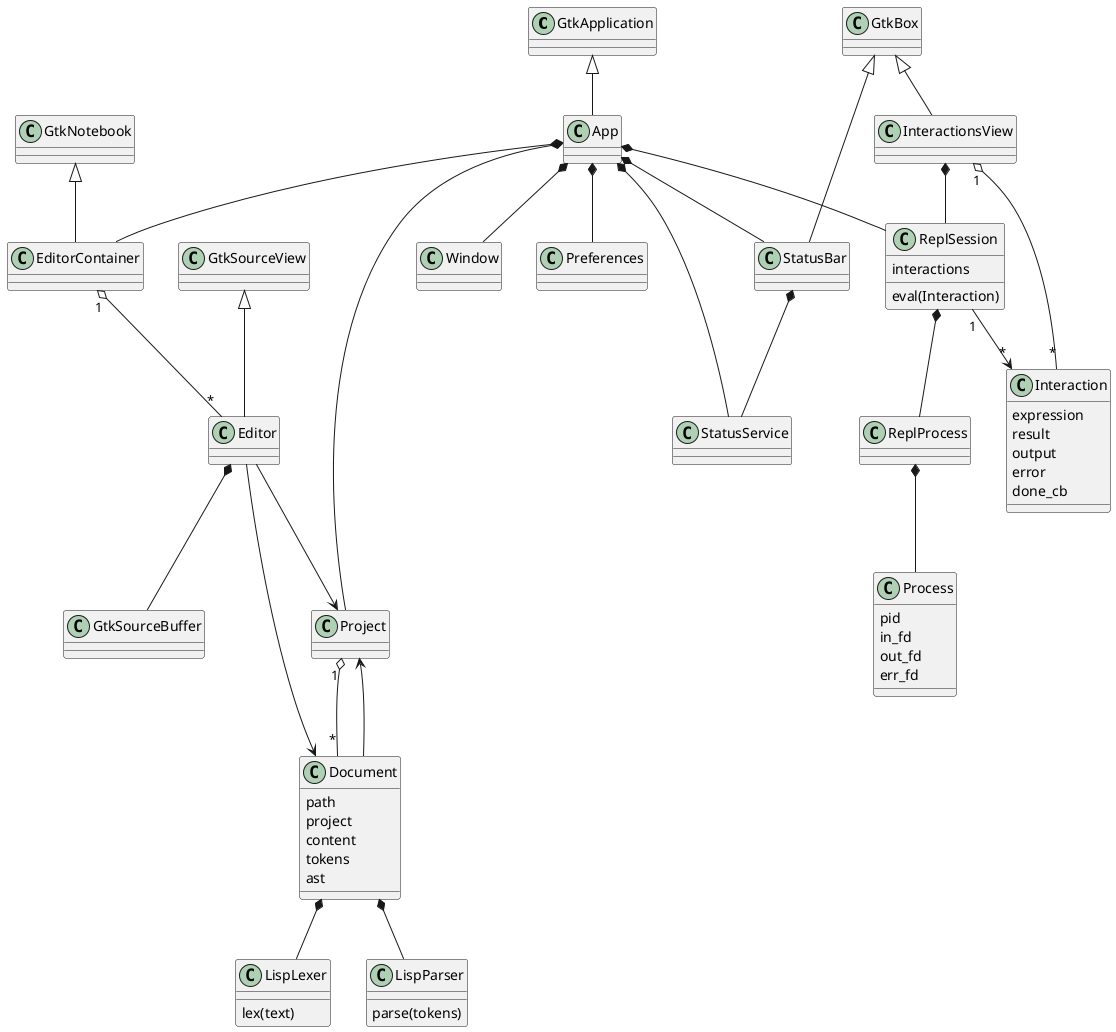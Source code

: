 @startuml

GtkApplication <|-- App
App *-- Project
App *-- ReplSession
App *-- Window
App *-- EditorContainer
App *-- Preferences
App *-- StatusBar
App *-- StatusService
StatusBar *-- StatusService

GtkSourceView <|-- Editor
Editor *-- GtkSourceBuffer
Editor --> Project
Editor --> Document
GtkNotebook <|-- EditorContainer
EditorContainer "1" o-- "*" Editor

Project "1" o-- "*" Document

Document *-- LispLexer
Document *-- LispParser
Document : path
Document : project
Document : content
Document : tokens
Document : ast
Document --> Project

GtkBox <|-- InteractionsView
GtkBox <|-- StatusBar
InteractionsView "1" o-- "*" Interaction
InteractionsView *-- ReplSession
Interaction : expression
Interaction : result
Interaction : output
Interaction : error
Interaction : done_cb
ReplSession : eval(Interaction)
ReplSession : interactions
ReplSession "1" --> "*" Interaction
ReplSession *-- ReplProcess
ReplProcess *-- Process

Process : pid
Process : in_fd
Process : out_fd
Process : err_fd

LispLexer : lex(text)
LispParser : parse(tokens)

@enduml
